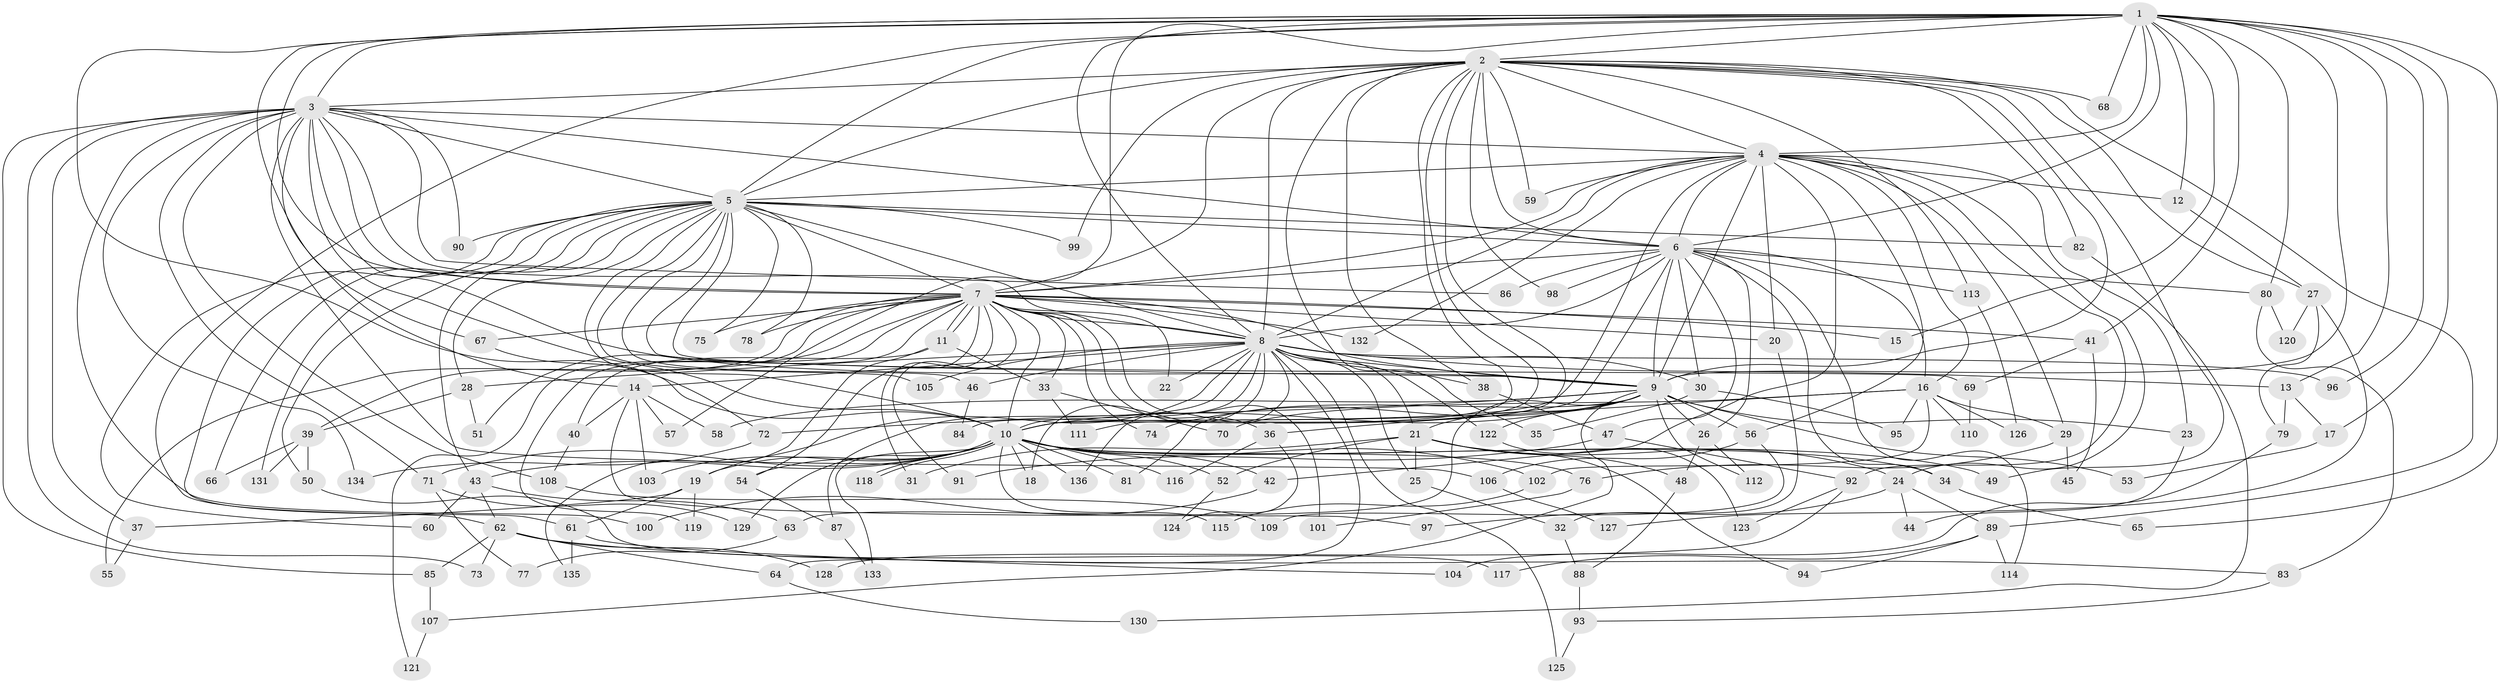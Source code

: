 // Generated by graph-tools (version 1.1) at 2025/01/03/09/25 03:01:31]
// undirected, 136 vertices, 297 edges
graph export_dot {
graph [start="1"]
  node [color=gray90,style=filled];
  1;
  2;
  3;
  4;
  5;
  6;
  7;
  8;
  9;
  10;
  11;
  12;
  13;
  14;
  15;
  16;
  17;
  18;
  19;
  20;
  21;
  22;
  23;
  24;
  25;
  26;
  27;
  28;
  29;
  30;
  31;
  32;
  33;
  34;
  35;
  36;
  37;
  38;
  39;
  40;
  41;
  42;
  43;
  44;
  45;
  46;
  47;
  48;
  49;
  50;
  51;
  52;
  53;
  54;
  55;
  56;
  57;
  58;
  59;
  60;
  61;
  62;
  63;
  64;
  65;
  66;
  67;
  68;
  69;
  70;
  71;
  72;
  73;
  74;
  75;
  76;
  77;
  78;
  79;
  80;
  81;
  82;
  83;
  84;
  85;
  86;
  87;
  88;
  89;
  90;
  91;
  92;
  93;
  94;
  95;
  96;
  97;
  98;
  99;
  100;
  101;
  102;
  103;
  104;
  105;
  106;
  107;
  108;
  109;
  110;
  111;
  112;
  113;
  114;
  115;
  116;
  117;
  118;
  119;
  120;
  121;
  122;
  123;
  124;
  125;
  126;
  127;
  128;
  129;
  130;
  131;
  132;
  133;
  134;
  135;
  136;
  1 -- 2;
  1 -- 3;
  1 -- 4;
  1 -- 5;
  1 -- 6;
  1 -- 7;
  1 -- 8;
  1 -- 9;
  1 -- 10;
  1 -- 12;
  1 -- 13;
  1 -- 15;
  1 -- 17;
  1 -- 41;
  1 -- 57;
  1 -- 62;
  1 -- 65;
  1 -- 67;
  1 -- 68;
  1 -- 80;
  1 -- 96;
  2 -- 3;
  2 -- 4;
  2 -- 5;
  2 -- 6;
  2 -- 7;
  2 -- 8;
  2 -- 9;
  2 -- 10;
  2 -- 27;
  2 -- 35;
  2 -- 38;
  2 -- 49;
  2 -- 59;
  2 -- 68;
  2 -- 82;
  2 -- 84;
  2 -- 89;
  2 -- 98;
  2 -- 99;
  2 -- 111;
  2 -- 113;
  3 -- 4;
  3 -- 5;
  3 -- 6;
  3 -- 7;
  3 -- 8;
  3 -- 9;
  3 -- 10;
  3 -- 14;
  3 -- 37;
  3 -- 71;
  3 -- 73;
  3 -- 85;
  3 -- 86;
  3 -- 90;
  3 -- 100;
  3 -- 106;
  3 -- 108;
  3 -- 134;
  4 -- 5;
  4 -- 6;
  4 -- 7;
  4 -- 8;
  4 -- 9;
  4 -- 10;
  4 -- 12;
  4 -- 16;
  4 -- 20;
  4 -- 23;
  4 -- 24;
  4 -- 29;
  4 -- 42;
  4 -- 56;
  4 -- 59;
  4 -- 92;
  4 -- 132;
  5 -- 6;
  5 -- 7;
  5 -- 8;
  5 -- 9;
  5 -- 10;
  5 -- 28;
  5 -- 43;
  5 -- 46;
  5 -- 50;
  5 -- 60;
  5 -- 61;
  5 -- 66;
  5 -- 69;
  5 -- 75;
  5 -- 78;
  5 -- 82;
  5 -- 90;
  5 -- 99;
  5 -- 105;
  5 -- 131;
  6 -- 7;
  6 -- 8;
  6 -- 9;
  6 -- 10;
  6 -- 16;
  6 -- 26;
  6 -- 30;
  6 -- 34;
  6 -- 47;
  6 -- 80;
  6 -- 86;
  6 -- 98;
  6 -- 113;
  6 -- 114;
  7 -- 8;
  7 -- 9;
  7 -- 10;
  7 -- 11;
  7 -- 11;
  7 -- 15;
  7 -- 20;
  7 -- 22;
  7 -- 31;
  7 -- 33;
  7 -- 36;
  7 -- 39;
  7 -- 41;
  7 -- 51;
  7 -- 54;
  7 -- 55;
  7 -- 67;
  7 -- 74;
  7 -- 75;
  7 -- 78;
  7 -- 91;
  7 -- 101;
  7 -- 119;
  7 -- 121;
  7 -- 132;
  8 -- 9;
  8 -- 10;
  8 -- 13;
  8 -- 14;
  8 -- 18;
  8 -- 19;
  8 -- 21;
  8 -- 22;
  8 -- 25;
  8 -- 28;
  8 -- 30;
  8 -- 38;
  8 -- 46;
  8 -- 64;
  8 -- 87;
  8 -- 96;
  8 -- 105;
  8 -- 122;
  8 -- 125;
  8 -- 136;
  9 -- 10;
  9 -- 21;
  9 -- 23;
  9 -- 26;
  9 -- 53;
  9 -- 56;
  9 -- 58;
  9 -- 63;
  9 -- 72;
  9 -- 74;
  9 -- 81;
  9 -- 107;
  9 -- 112;
  9 -- 122;
  10 -- 18;
  10 -- 19;
  10 -- 34;
  10 -- 42;
  10 -- 43;
  10 -- 49;
  10 -- 52;
  10 -- 54;
  10 -- 71;
  10 -- 76;
  10 -- 81;
  10 -- 102;
  10 -- 103;
  10 -- 115;
  10 -- 116;
  10 -- 118;
  10 -- 118;
  10 -- 129;
  10 -- 133;
  10 -- 136;
  11 -- 33;
  11 -- 40;
  11 -- 135;
  12 -- 27;
  13 -- 17;
  13 -- 79;
  14 -- 40;
  14 -- 57;
  14 -- 58;
  14 -- 97;
  14 -- 103;
  16 -- 29;
  16 -- 36;
  16 -- 70;
  16 -- 95;
  16 -- 102;
  16 -- 110;
  16 -- 126;
  17 -- 53;
  19 -- 37;
  19 -- 61;
  19 -- 119;
  20 -- 32;
  21 -- 24;
  21 -- 25;
  21 -- 31;
  21 -- 48;
  21 -- 52;
  21 -- 94;
  23 -- 44;
  24 -- 44;
  24 -- 89;
  24 -- 97;
  25 -- 32;
  26 -- 48;
  26 -- 112;
  27 -- 79;
  27 -- 120;
  27 -- 127;
  28 -- 39;
  28 -- 51;
  29 -- 45;
  29 -- 76;
  30 -- 35;
  30 -- 95;
  32 -- 88;
  33 -- 70;
  33 -- 111;
  34 -- 65;
  36 -- 116;
  36 -- 124;
  37 -- 55;
  38 -- 47;
  39 -- 50;
  39 -- 66;
  39 -- 131;
  40 -- 108;
  41 -- 45;
  41 -- 69;
  42 -- 100;
  43 -- 60;
  43 -- 62;
  43 -- 63;
  46 -- 84;
  47 -- 91;
  47 -- 92;
  48 -- 88;
  50 -- 117;
  52 -- 124;
  54 -- 87;
  56 -- 106;
  56 -- 109;
  61 -- 104;
  61 -- 135;
  62 -- 64;
  62 -- 73;
  62 -- 83;
  62 -- 85;
  62 -- 128;
  63 -- 77;
  64 -- 130;
  67 -- 72;
  69 -- 110;
  71 -- 77;
  71 -- 129;
  72 -- 134;
  76 -- 101;
  79 -- 104;
  80 -- 83;
  80 -- 120;
  82 -- 130;
  83 -- 93;
  85 -- 107;
  87 -- 133;
  88 -- 93;
  89 -- 94;
  89 -- 114;
  89 -- 117;
  92 -- 123;
  92 -- 128;
  93 -- 125;
  102 -- 115;
  106 -- 127;
  107 -- 121;
  108 -- 109;
  113 -- 126;
  122 -- 123;
}
